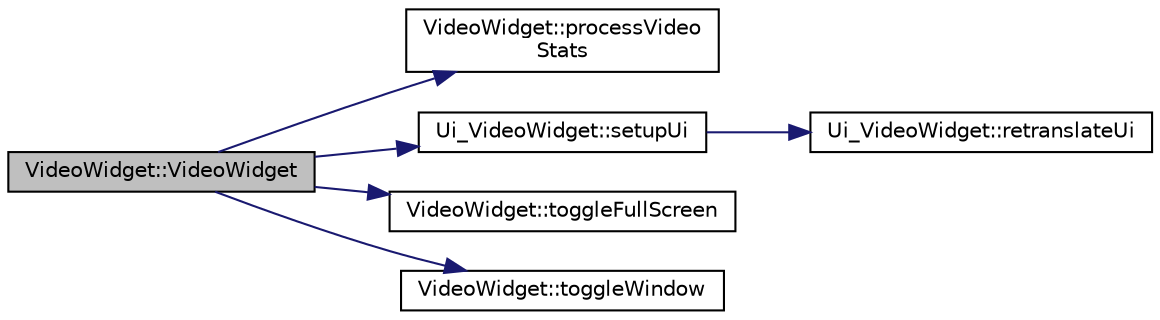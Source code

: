 digraph "VideoWidget::VideoWidget"
{
 // INTERACTIVE_SVG=YES
  edge [fontname="Helvetica",fontsize="10",labelfontname="Helvetica",labelfontsize="10"];
  node [fontname="Helvetica",fontsize="10",shape=record];
  rankdir="LR";
  Node1 [label="VideoWidget::VideoWidget",height=0.2,width=0.4,color="black", fillcolor="grey75", style="filled", fontcolor="black"];
  Node1 -> Node2 [color="midnightblue",fontsize="10",style="solid",fontname="Helvetica"];
  Node2 [label="VideoWidget::processVideo\lStats",height=0.2,width=0.4,color="black", fillcolor="white", style="filled",URL="$db/df7/class_video_widget.html#a128553bd53280612d4b5699ebbdc4fa5"];
  Node1 -> Node3 [color="midnightblue",fontsize="10",style="solid",fontname="Helvetica"];
  Node3 [label="Ui_VideoWidget::setupUi",height=0.2,width=0.4,color="black", fillcolor="white", style="filled",URL="$db/dbf/class_ui___video_widget.html#a06ecf55490775c0f201a3a3596a55f97"];
  Node3 -> Node4 [color="midnightblue",fontsize="10",style="solid",fontname="Helvetica"];
  Node4 [label="Ui_VideoWidget::retranslateUi",height=0.2,width=0.4,color="black", fillcolor="white", style="filled",URL="$db/dbf/class_ui___video_widget.html#ad9a19b0f2ad781a99963321a1e090c50"];
  Node1 -> Node5 [color="midnightblue",fontsize="10",style="solid",fontname="Helvetica"];
  Node5 [label="VideoWidget::toggleFullScreen",height=0.2,width=0.4,color="black", fillcolor="white", style="filled",URL="$db/df7/class_video_widget.html#afc07cede0492d02a8f72d01b404d2b70"];
  Node1 -> Node6 [color="midnightblue",fontsize="10",style="solid",fontname="Helvetica"];
  Node6 [label="VideoWidget::toggleWindow",height=0.2,width=0.4,color="black", fillcolor="white", style="filled",URL="$db/df7/class_video_widget.html#a557b983430bb975ab2133f7134ba7423"];
}
